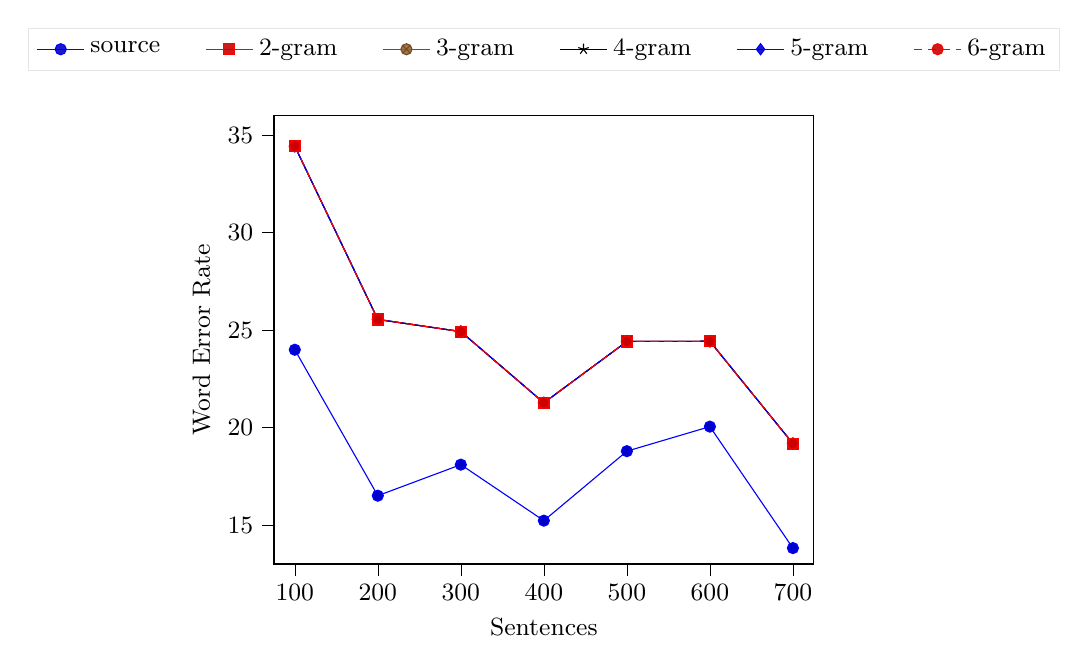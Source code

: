 \begin{tikzpicture}
\small
\begin{axis}[
    legend style={
	at={(0.5,1.1)},
	anchor=south,
	legend columns=-1,
	/tikz/every even column/.append style={column sep=0.5cm}
},
legend style={fill opacity=0.9, draw opacity=1, text opacity=1, draw=white!90.0!black},
tick align=outside,
tick pos=left,
x grid style={white!69.02!black},
xlabel={Sentences},
xmin=75, xmax=725,
xtick style={color=black},
y grid style={white!69.02!black},
ylabel={Word Error Rate},
ymin=13, ymax=36,
ytick style={color=black}
]
\addplot 
table {
100 23.99
200 16.502
300 18.095
400 15.222
500 18.786
600 20.046
700 13.814
};
\addlegendentry{source}

    \addplot 
    table {
    
100 34.431
200 25.545
300 24.921
400 21.266
500 24.415
600 24.424
700 19.175

    };
    \addlegendentry{2-gram}
    

    \addplot 
    table {
    
100 34.431
200 25.545
300 24.921
400 21.266
500 24.415
600 24.424
700 19.175

    };
    \addlegendentry{3-gram}
    

    \addplot 
    table {
    
100 34.431
200 25.545
300 24.921
400 21.266
500 24.415
600 24.424
700 19.175

    };
    \addlegendentry{4-gram}
    

    \addplot 
    table {
    
100 34.431
200 25.545
300 24.921
400 21.266
500 24.415
600 24.424
700 19.175

    };
    \addlegendentry{5-gram}
    

    \addplot 
    table {
    
100 34.431
200 25.545
300 24.921
400 21.266
500 24.415
600 24.424
700 19.175

    };
    \addlegendentry{6-gram}
\end{axis}
\end{tikzpicture}
